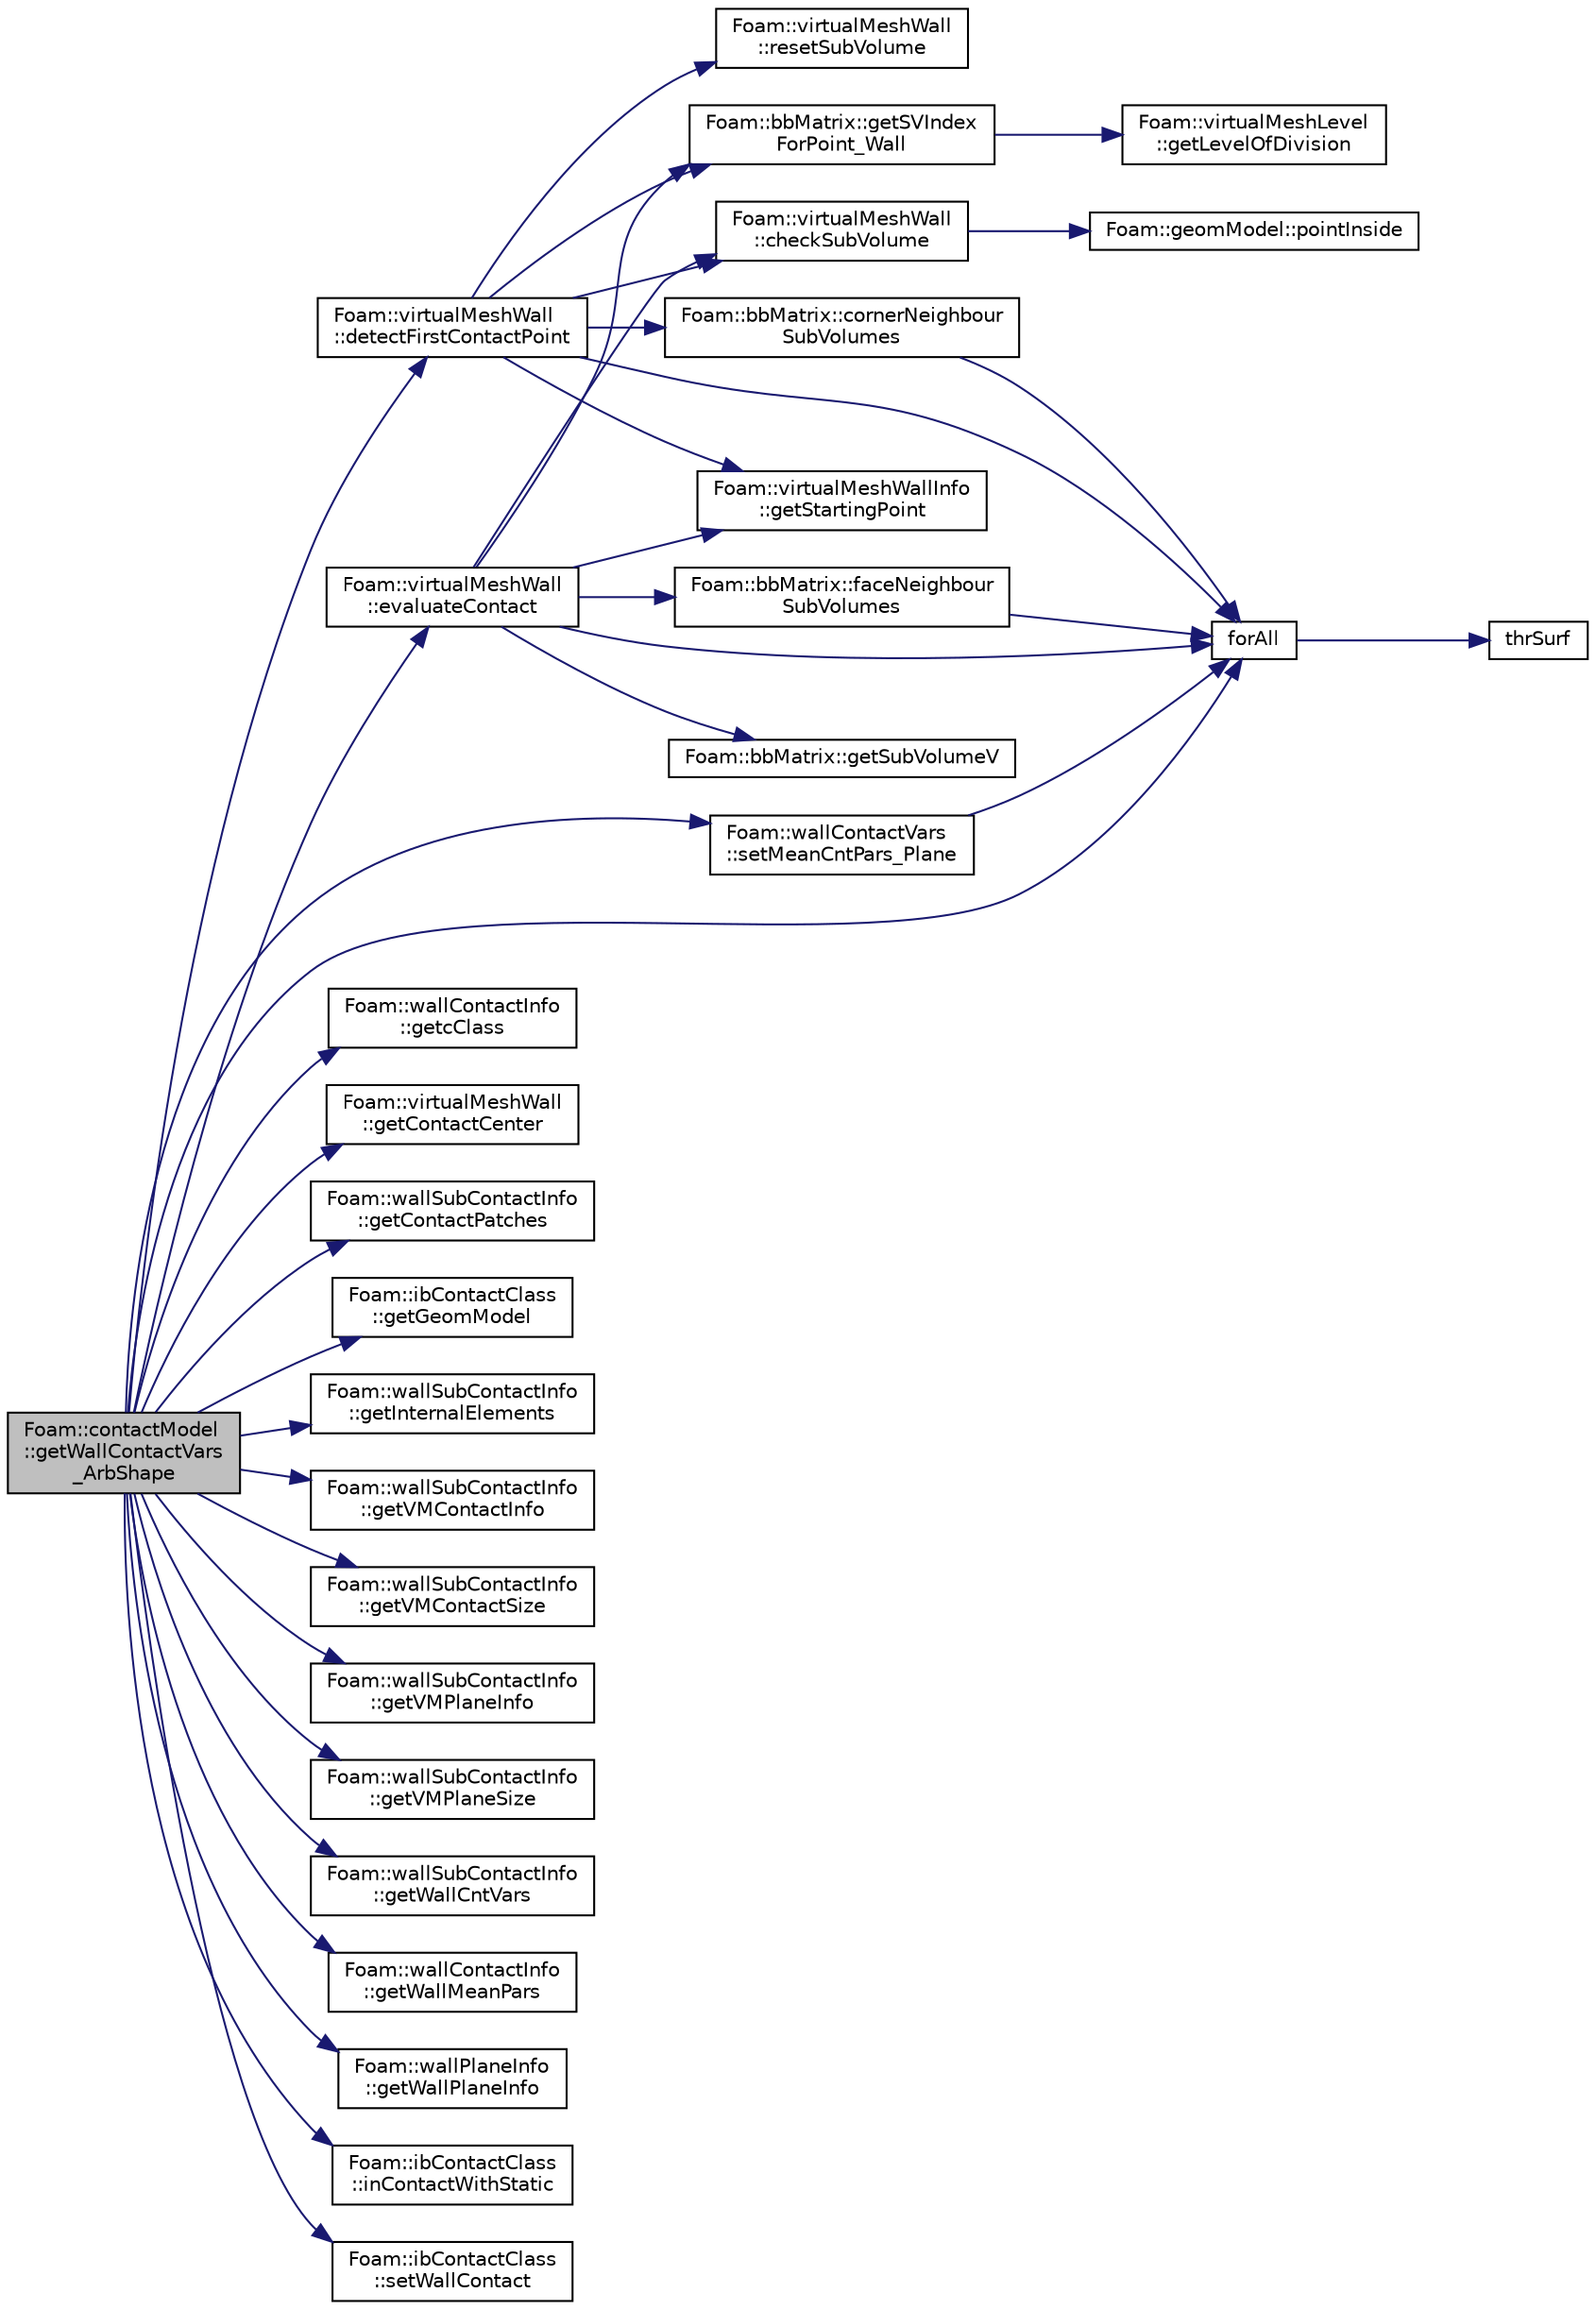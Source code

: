 digraph "Foam::contactModel::getWallContactVars_ArbShape"
{
 // LATEX_PDF_SIZE
  edge [fontname="Helvetica",fontsize="10",labelfontname="Helvetica",labelfontsize="10"];
  node [fontname="Helvetica",fontsize="10",shape=record];
  rankdir="LR";
  Node1 [label="Foam::contactModel\l::getWallContactVars\l_ArbShape",height=0.2,width=0.4,color="black", fillcolor="grey75", style="filled", fontcolor="black",tooltip=" "];
  Node1 -> Node2 [color="midnightblue",fontsize="10",style="solid",fontname="Helvetica"];
  Node2 [label="Foam::virtualMeshWall\l::detectFirstContactPoint",height=0.2,width=0.4,color="black", fillcolor="white", style="filled",URL="$classFoam_1_1virtualMeshWall.html#a229ccdf5daaa15de592ba5699ca24759",tooltip=" "];
  Node2 -> Node3 [color="midnightblue",fontsize="10",style="solid",fontname="Helvetica"];
  Node3 [label="Foam::virtualMeshWall\l::checkSubVolume",height=0.2,width=0.4,color="black", fillcolor="white", style="filled",URL="$classFoam_1_1virtualMeshWall.html#a00c17609d545a8eaa4116b0dc8a97a2a",tooltip=" "];
  Node3 -> Node4 [color="midnightblue",fontsize="10",style="solid",fontname="Helvetica"];
  Node4 [label="Foam::geomModel::pointInside",height=0.2,width=0.4,color="black", fillcolor="white", style="filled",URL="$classFoam_1_1geomModel.html#a9f26fe62858c0b9da399f2c5823ea0a5",tooltip=" "];
  Node2 -> Node5 [color="midnightblue",fontsize="10",style="solid",fontname="Helvetica"];
  Node5 [label="Foam::bbMatrix::cornerNeighbour\lSubVolumes",height=0.2,width=0.4,color="black", fillcolor="white", style="filled",URL="$classFoam_1_1bbMatrix.html#adc78aadf304850e42bb5f49d0de8188a",tooltip=" "];
  Node5 -> Node6 [color="midnightblue",fontsize="10",style="solid",fontname="Helvetica"];
  Node6 [label="forAll",height=0.2,width=0.4,color="black", fillcolor="white", style="filled",URL="$addModels_2initializeAddModels_8H.html#adcd69a620b2d93c893cbf0e92bb7c5d7",tooltip=" "];
  Node6 -> Node7 [color="midnightblue",fontsize="10",style="solid",fontname="Helvetica"];
  Node7 [label="thrSurf",height=0.2,width=0.4,color="black", fillcolor="white", style="filled",URL="$addModels_2initializeAddModels_8H.html#a12947c9cf4cff46d3d0a324e3e718f45",tooltip=" "];
  Node2 -> Node6 [color="midnightblue",fontsize="10",style="solid",fontname="Helvetica"];
  Node2 -> Node8 [color="midnightblue",fontsize="10",style="solid",fontname="Helvetica"];
  Node8 [label="Foam::virtualMeshWallInfo\l::getStartingPoint",height=0.2,width=0.4,color="black", fillcolor="white", style="filled",URL="$structFoam_1_1virtualMeshWallInfo.html#ac2a279eaaf9cb23b9019b33bb71c69a6",tooltip=" "];
  Node2 -> Node9 [color="midnightblue",fontsize="10",style="solid",fontname="Helvetica"];
  Node9 [label="Foam::bbMatrix::getSVIndex\lForPoint_Wall",height=0.2,width=0.4,color="black", fillcolor="white", style="filled",URL="$classFoam_1_1bbMatrix.html#a17f37ee48a2af9a679c0e642d8df8135",tooltip=" "];
  Node9 -> Node10 [color="midnightblue",fontsize="10",style="solid",fontname="Helvetica"];
  Node10 [label="Foam::virtualMeshLevel\l::getLevelOfDivision",height=0.2,width=0.4,color="black", fillcolor="white", style="filled",URL="$classFoam_1_1virtualMeshLevel.html#a1eb892ba729b2ba4c733d6157a1236e6",tooltip=" "];
  Node2 -> Node11 [color="midnightblue",fontsize="10",style="solid",fontname="Helvetica"];
  Node11 [label="Foam::virtualMeshWall\l::resetSubVolume",height=0.2,width=0.4,color="black", fillcolor="white", style="filled",URL="$classFoam_1_1virtualMeshWall.html#a4975e48fa6b4666c3dd16faa43103229",tooltip=" "];
  Node1 -> Node12 [color="midnightblue",fontsize="10",style="solid",fontname="Helvetica"];
  Node12 [label="Foam::virtualMeshWall\l::evaluateContact",height=0.2,width=0.4,color="black", fillcolor="white", style="filled",URL="$classFoam_1_1virtualMeshWall.html#a3579436720c2e5fcceea3ab96584cef4",tooltip=" "];
  Node12 -> Node3 [color="midnightblue",fontsize="10",style="solid",fontname="Helvetica"];
  Node12 -> Node13 [color="midnightblue",fontsize="10",style="solid",fontname="Helvetica"];
  Node13 [label="Foam::bbMatrix::faceNeighbour\lSubVolumes",height=0.2,width=0.4,color="black", fillcolor="white", style="filled",URL="$classFoam_1_1bbMatrix.html#aa0282e6c9db9b90433691b00e59f37c3",tooltip=" "];
  Node13 -> Node6 [color="midnightblue",fontsize="10",style="solid",fontname="Helvetica"];
  Node12 -> Node6 [color="midnightblue",fontsize="10",style="solid",fontname="Helvetica"];
  Node12 -> Node8 [color="midnightblue",fontsize="10",style="solid",fontname="Helvetica"];
  Node12 -> Node14 [color="midnightblue",fontsize="10",style="solid",fontname="Helvetica"];
  Node14 [label="Foam::bbMatrix::getSubVolumeV",height=0.2,width=0.4,color="black", fillcolor="white", style="filled",URL="$classFoam_1_1bbMatrix.html#a732bfc3b441ea4c1764c1f33d39a62ac",tooltip=" "];
  Node12 -> Node9 [color="midnightblue",fontsize="10",style="solid",fontname="Helvetica"];
  Node1 -> Node6 [color="midnightblue",fontsize="10",style="solid",fontname="Helvetica"];
  Node1 -> Node15 [color="midnightblue",fontsize="10",style="solid",fontname="Helvetica"];
  Node15 [label="Foam::wallContactInfo\l::getcClass",height=0.2,width=0.4,color="black", fillcolor="white", style="filled",URL="$classFoam_1_1wallContactInfo.html#a2366bc28e22cfaaf6087048b12a92f39",tooltip=" "];
  Node1 -> Node16 [color="midnightblue",fontsize="10",style="solid",fontname="Helvetica"];
  Node16 [label="Foam::virtualMeshWall\l::getContactCenter",height=0.2,width=0.4,color="black", fillcolor="white", style="filled",URL="$classFoam_1_1virtualMeshWall.html#ab012eb8bdc3d10cfc1b56237845e19d0",tooltip=" "];
  Node1 -> Node17 [color="midnightblue",fontsize="10",style="solid",fontname="Helvetica"];
  Node17 [label="Foam::wallSubContactInfo\l::getContactPatches",height=0.2,width=0.4,color="black", fillcolor="white", style="filled",URL="$classFoam_1_1wallSubContactInfo.html#ab94054907763fbd13c9b62b0680c4f11",tooltip=" "];
  Node1 -> Node18 [color="midnightblue",fontsize="10",style="solid",fontname="Helvetica"];
  Node18 [label="Foam::ibContactClass\l::getGeomModel",height=0.2,width=0.4,color="black", fillcolor="white", style="filled",URL="$classFoam_1_1ibContactClass.html#af24117aa9d6b8a28c64ce11354a2fa35",tooltip=" "];
  Node1 -> Node19 [color="midnightblue",fontsize="10",style="solid",fontname="Helvetica"];
  Node19 [label="Foam::wallSubContactInfo\l::getInternalElements",height=0.2,width=0.4,color="black", fillcolor="white", style="filled",URL="$classFoam_1_1wallSubContactInfo.html#ad6ab385a3b477363c631cab5ba89b096",tooltip=" "];
  Node1 -> Node20 [color="midnightblue",fontsize="10",style="solid",fontname="Helvetica"];
  Node20 [label="Foam::wallSubContactInfo\l::getVMContactInfo",height=0.2,width=0.4,color="black", fillcolor="white", style="filled",URL="$classFoam_1_1wallSubContactInfo.html#a2d36c555a6277b2b09ffb1b499ee2040",tooltip=" "];
  Node1 -> Node21 [color="midnightblue",fontsize="10",style="solid",fontname="Helvetica"];
  Node21 [label="Foam::wallSubContactInfo\l::getVMContactSize",height=0.2,width=0.4,color="black", fillcolor="white", style="filled",URL="$classFoam_1_1wallSubContactInfo.html#a9d847267e0625437336ae4bdcb9f707e",tooltip=" "];
  Node1 -> Node22 [color="midnightblue",fontsize="10",style="solid",fontname="Helvetica"];
  Node22 [label="Foam::wallSubContactInfo\l::getVMPlaneInfo",height=0.2,width=0.4,color="black", fillcolor="white", style="filled",URL="$classFoam_1_1wallSubContactInfo.html#aaf3763a61eeb4aaa1dc0a78aaeffab93",tooltip=" "];
  Node1 -> Node23 [color="midnightblue",fontsize="10",style="solid",fontname="Helvetica"];
  Node23 [label="Foam::wallSubContactInfo\l::getVMPlaneSize",height=0.2,width=0.4,color="black", fillcolor="white", style="filled",URL="$classFoam_1_1wallSubContactInfo.html#aab0e955304ae33badb2341c9ce532a35",tooltip=" "];
  Node1 -> Node24 [color="midnightblue",fontsize="10",style="solid",fontname="Helvetica"];
  Node24 [label="Foam::wallSubContactInfo\l::getWallCntVars",height=0.2,width=0.4,color="black", fillcolor="white", style="filled",URL="$classFoam_1_1wallSubContactInfo.html#a4ee4f2e43972b6e359fe6f7bf6a1018d",tooltip=" "];
  Node1 -> Node25 [color="midnightblue",fontsize="10",style="solid",fontname="Helvetica"];
  Node25 [label="Foam::wallContactInfo\l::getWallMeanPars",height=0.2,width=0.4,color="black", fillcolor="white", style="filled",URL="$classFoam_1_1wallContactInfo.html#a3934896b37065811a15bf1a2a858c474",tooltip=" "];
  Node1 -> Node26 [color="midnightblue",fontsize="10",style="solid",fontname="Helvetica"];
  Node26 [label="Foam::wallPlaneInfo\l::getWallPlaneInfo",height=0.2,width=0.4,color="black", fillcolor="white", style="filled",URL="$classFoam_1_1wallPlaneInfo.html#a79ee79cd0b68dc6afe60152453f29fa7",tooltip=" "];
  Node1 -> Node27 [color="midnightblue",fontsize="10",style="solid",fontname="Helvetica"];
  Node27 [label="Foam::ibContactClass\l::inContactWithStatic",height=0.2,width=0.4,color="black", fillcolor="white", style="filled",URL="$classFoam_1_1ibContactClass.html#ac524d28a7f034b595c4d114985663cc8",tooltip=" "];
  Node1 -> Node28 [color="midnightblue",fontsize="10",style="solid",fontname="Helvetica"];
  Node28 [label="Foam::wallContactVars\l::setMeanCntPars_Plane",height=0.2,width=0.4,color="black", fillcolor="white", style="filled",URL="$classFoam_1_1wallContactVars.html#a8d867556389b7bf68987108f356d6ca8",tooltip=" "];
  Node28 -> Node6 [color="midnightblue",fontsize="10",style="solid",fontname="Helvetica"];
  Node1 -> Node29 [color="midnightblue",fontsize="10",style="solid",fontname="Helvetica"];
  Node29 [label="Foam::ibContactClass\l::setWallContact",height=0.2,width=0.4,color="black", fillcolor="white", style="filled",URL="$classFoam_1_1ibContactClass.html#a2aea492460017877267fdc20a752ae88",tooltip=" "];
}
